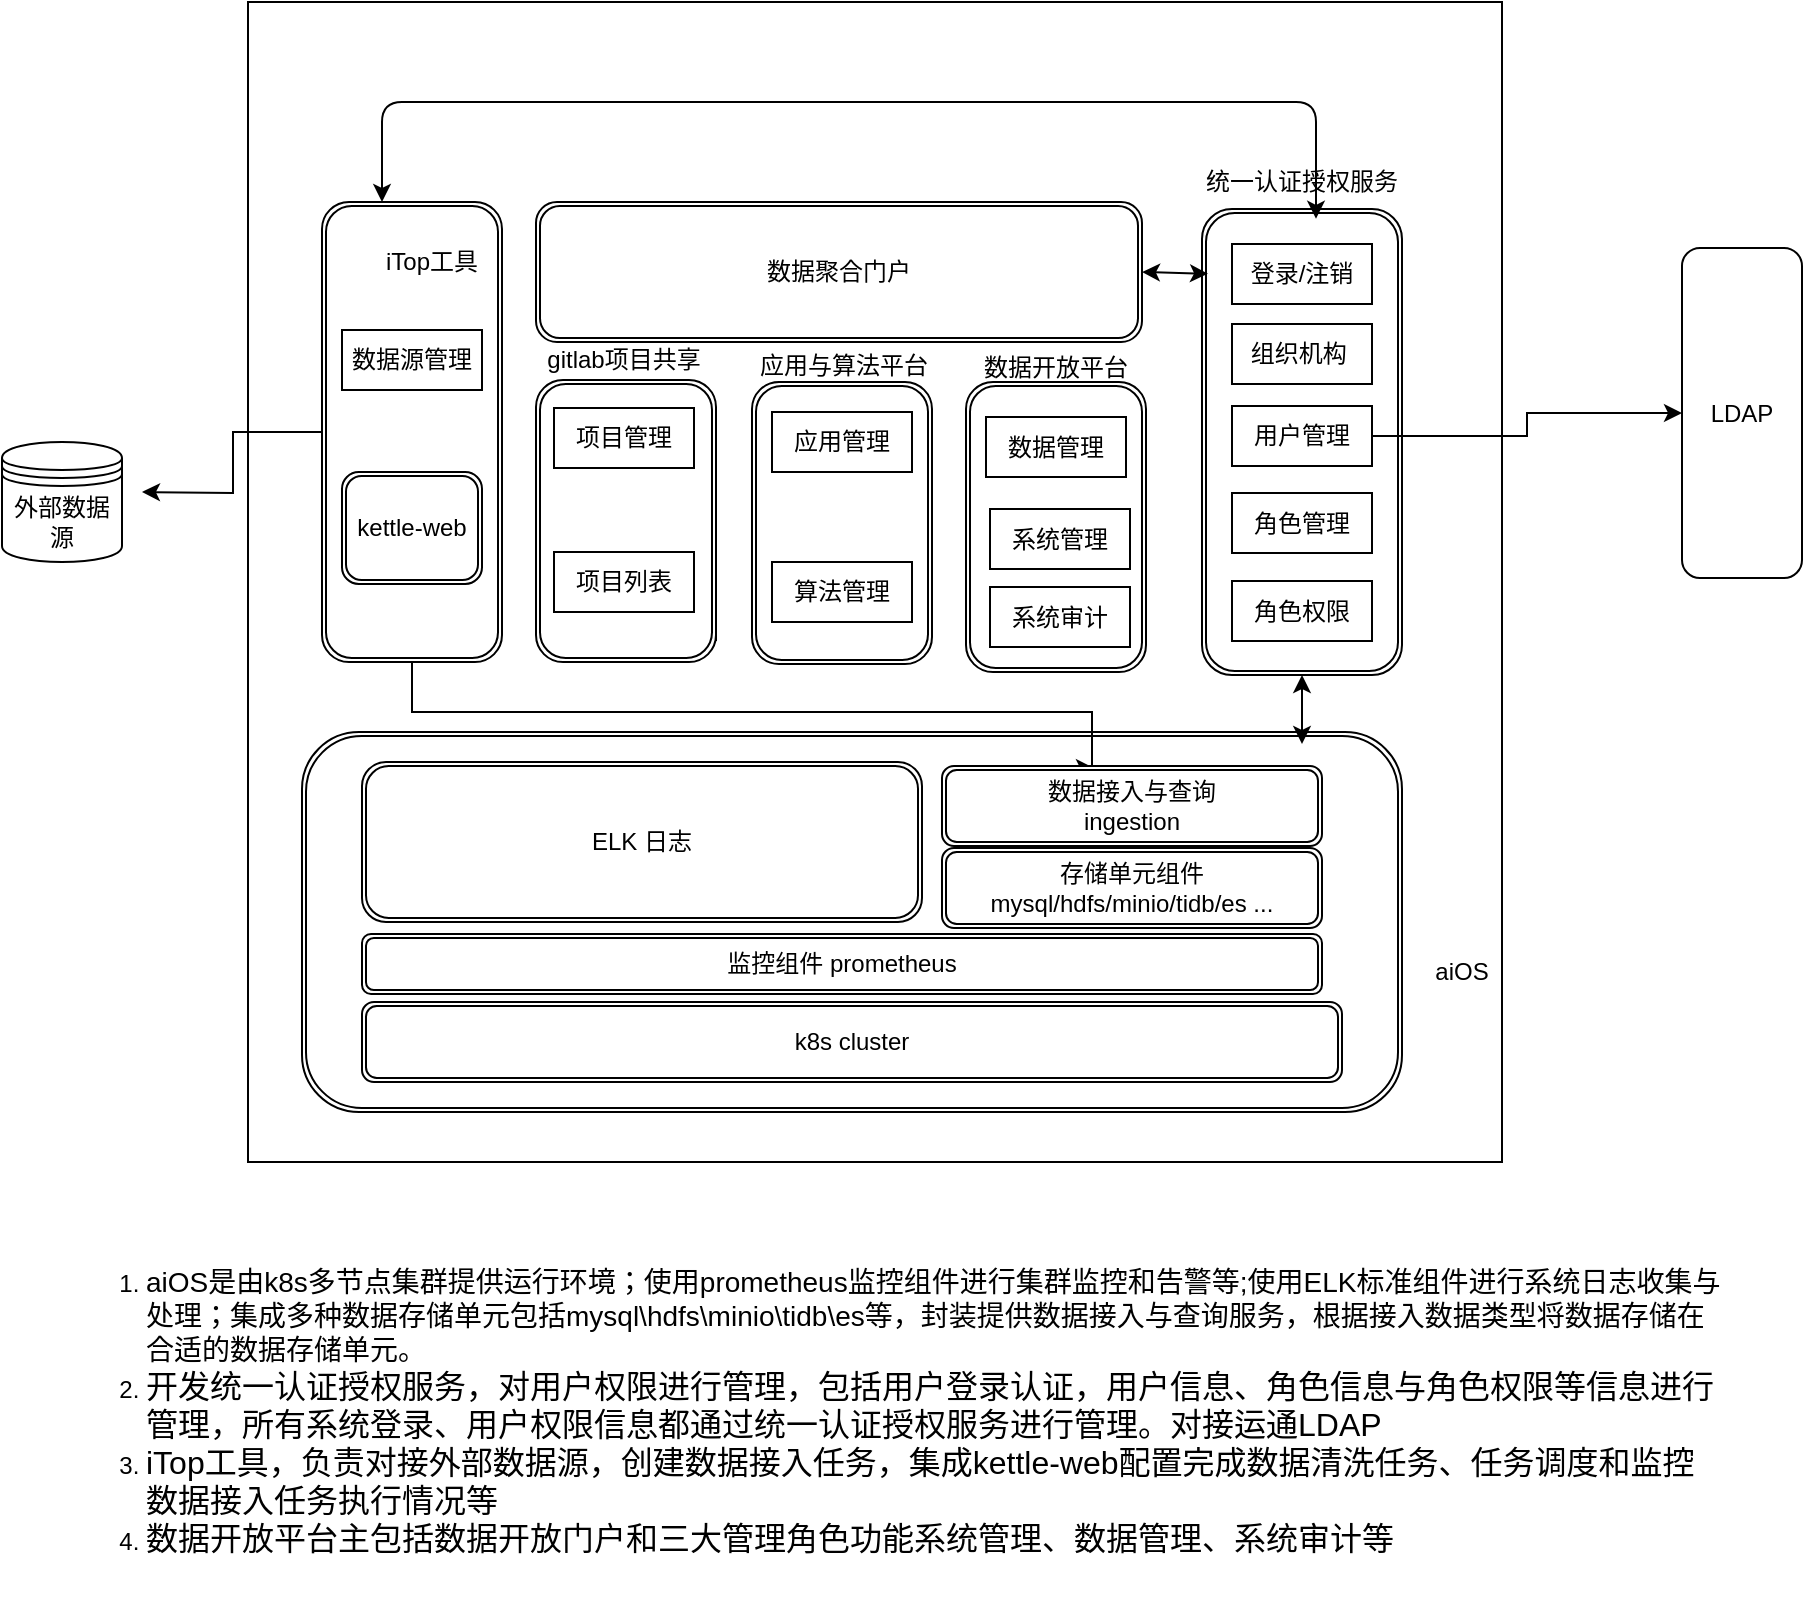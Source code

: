 <mxfile version="14.4.3" type="github">
  <diagram id="kdde09D2nnx4coVuQpx-" name="第 1 页">
    <mxGraphModel dx="1422" dy="794" grid="1" gridSize="10" guides="1" tooltips="1" connect="1" arrows="1" fold="1" page="1" pageScale="1" pageWidth="827" pageHeight="1169" math="0" shadow="0">
      <root>
        <mxCell id="0" />
        <mxCell id="1" parent="0" />
        <mxCell id="gJM25PYip7lrtwRQAck6-2" value="" style="whiteSpace=wrap;html=1;" parent="1" vertex="1">
          <mxGeometry x="143" y="80" width="627" height="580" as="geometry" />
        </mxCell>
        <mxCell id="geDU7SRH2CKQkBY8LNWq-78" value="" style="shape=ext;double=1;rounded=1;whiteSpace=wrap;html=1;" parent="1" vertex="1">
          <mxGeometry x="170" y="445" width="550" height="190" as="geometry" />
        </mxCell>
        <mxCell id="HxBF0iYT7sKtN1toAZas-4" value="" style="shape=ext;double=1;rounded=1;whiteSpace=wrap;html=1;" parent="1" vertex="1">
          <mxGeometry x="395" y="270" width="90" height="141" as="geometry" />
        </mxCell>
        <mxCell id="geDU7SRH2CKQkBY8LNWq-4" value="" style="edgeStyle=orthogonalEdgeStyle;rounded=0;orthogonalLoop=1;jettySize=auto;html=1;" parent="1" source="HxBF0iYT7sKtN1toAZas-5" edge="1">
          <mxGeometry relative="1" as="geometry">
            <mxPoint x="90" y="325" as="targetPoint" />
          </mxGeometry>
        </mxCell>
        <mxCell id="geDU7SRH2CKQkBY8LNWq-81" value="" style="edgeStyle=orthogonalEdgeStyle;rounded=0;orthogonalLoop=1;jettySize=auto;html=1;entryX=0.4;entryY=0.025;entryDx=0;entryDy=0;entryPerimeter=0;" parent="1" source="HxBF0iYT7sKtN1toAZas-5" target="gJM25PYip7lrtwRQAck6-10" edge="1">
          <mxGeometry relative="1" as="geometry">
            <mxPoint x="560" y="470" as="targetPoint" />
            <Array as="points">
              <mxPoint x="225" y="435" />
              <mxPoint x="565" y="435" />
            </Array>
          </mxGeometry>
        </mxCell>
        <mxCell id="HxBF0iYT7sKtN1toAZas-5" value="" style="shape=ext;double=1;rounded=1;whiteSpace=wrap;html=1;" parent="1" vertex="1">
          <mxGeometry x="180" y="180" width="90" height="230" as="geometry" />
        </mxCell>
        <mxCell id="HxBF0iYT7sKtN1toAZas-6" value="k8s cluster" style="shape=ext;double=1;rounded=1;whiteSpace=wrap;html=1;" parent="1" vertex="1">
          <mxGeometry x="200" y="580" width="490" height="40" as="geometry" />
        </mxCell>
        <mxCell id="HxBF0iYT7sKtN1toAZas-7" value="&lt;span style=&quot;color: rgba(0 , 0 , 0 , 0) ; font-family: monospace ; font-size: 0px&quot;&gt;%3CmxGraphModel%3E%3Croot%3E%3CmxCell%20id%3D%220%22%2F%3E%3CmxCell%20id%3D%221%22%20parent%3D%220%22%2F%3E%3CmxCell%20id%3D%222%22%20value%3D%22%E6%95%B0%E6%8D%AE%E9%97%A8%E6%88%B7%22%20style%3D%22rounded%3D0%3BwhiteSpace%3Dwrap%3Bhtml%3D1%3B%22%20vertex%3D%221%22%20parent%3D%221%22%3E%3CmxGeometry%20x%3D%22420%22%20y%3D%22244%22%20width%3D%2270%22%20height%3D%2230%22%20as%3D%22geometry%22%2F%3E%3C%2FmxCell%3E%3C%2Froot%3E%3C%2FmxGraphModel%3E&lt;/span&gt;" style="shape=ext;double=1;rounded=1;whiteSpace=wrap;html=1;" parent="1" vertex="1">
          <mxGeometry x="620" y="183.5" width="100" height="233" as="geometry" />
        </mxCell>
        <mxCell id="gJM25PYip7lrtwRQAck6-3" value="aiOS" style="text;html=1;strokeColor=none;fillColor=none;align=center;verticalAlign=middle;whiteSpace=wrap;rounded=0;" parent="1" vertex="1">
          <mxGeometry x="730" y="550" width="40" height="30" as="geometry" />
        </mxCell>
        <mxCell id="gJM25PYip7lrtwRQAck6-7" value="监控组件 prometheus" style="shape=ext;double=1;rounded=1;whiteSpace=wrap;html=1;" parent="1" vertex="1">
          <mxGeometry x="200" y="546" width="480" height="30" as="geometry" />
        </mxCell>
        <mxCell id="gJM25PYip7lrtwRQAck6-8" value="存储单元组件 &lt;br&gt;mysql/hdfs/minio/tidb/es ..." style="shape=ext;double=1;rounded=1;whiteSpace=wrap;html=1;" parent="1" vertex="1">
          <mxGeometry x="490" y="503" width="190" height="40" as="geometry" />
        </mxCell>
        <mxCell id="gJM25PYip7lrtwRQAck6-10" value="数据接入与查询&lt;br&gt;ingestion" style="shape=ext;double=1;rounded=1;whiteSpace=wrap;html=1;" parent="1" vertex="1">
          <mxGeometry x="490" y="462" width="190" height="40" as="geometry" />
        </mxCell>
        <mxCell id="geDU7SRH2CKQkBY8LNWq-2" value="数据聚合门户" style="shape=ext;double=1;rounded=1;whiteSpace=wrap;html=1;" parent="1" vertex="1">
          <mxGeometry x="287" y="180" width="303" height="70" as="geometry" />
        </mxCell>
        <mxCell id="geDU7SRH2CKQkBY8LNWq-6" value="外部数据源" style="shape=datastore;whiteSpace=wrap;html=1;" parent="1" vertex="1">
          <mxGeometry x="20" y="300" width="60" height="60" as="geometry" />
        </mxCell>
        <mxCell id="geDU7SRH2CKQkBY8LNWq-9" value="" style="endArrow=classic;startArrow=classic;html=1;entryX=0.5;entryY=1;entryDx=0;entryDy=0;" parent="1" target="HxBF0iYT7sKtN1toAZas-7" edge="1">
          <mxGeometry width="50" height="50" relative="1" as="geometry">
            <mxPoint x="670" y="451" as="sourcePoint" />
            <mxPoint x="650" y="410" as="targetPoint" />
          </mxGeometry>
        </mxCell>
        <mxCell id="geDU7SRH2CKQkBY8LNWq-16" value="iTop工具" style="text;html=1;strokeColor=none;fillColor=none;align=center;verticalAlign=middle;whiteSpace=wrap;rounded=0;" parent="1" vertex="1">
          <mxGeometry x="210" y="200" width="50" height="20" as="geometry" />
        </mxCell>
        <mxCell id="geDU7SRH2CKQkBY8LNWq-17" value="&lt;span&gt;kettle-web&lt;/span&gt;" style="shape=ext;double=1;rounded=1;whiteSpace=wrap;html=1;" parent="1" vertex="1">
          <mxGeometry x="190" y="315" width="70" height="56" as="geometry" />
        </mxCell>
        <mxCell id="geDU7SRH2CKQkBY8LNWq-19" value="数据源管理" style="rounded=0;whiteSpace=wrap;html=1;" parent="1" vertex="1">
          <mxGeometry x="190" y="244" width="70" height="30" as="geometry" />
        </mxCell>
        <mxCell id="geDU7SRH2CKQkBY8LNWq-34" value="gitlab项目共享" style="text;html=1;strokeColor=none;fillColor=none;align=center;verticalAlign=middle;whiteSpace=wrap;rounded=0;" parent="1" vertex="1">
          <mxGeometry x="291" y="227.25" width="80" height="63.5" as="geometry" />
        </mxCell>
        <mxCell id="geDU7SRH2CKQkBY8LNWq-35" value="统一认证授权服务" style="text;html=1;strokeColor=none;fillColor=none;align=center;verticalAlign=middle;whiteSpace=wrap;rounded=0;" parent="1" vertex="1">
          <mxGeometry x="620" y="160" width="100" height="20" as="geometry" />
        </mxCell>
        <mxCell id="geDU7SRH2CKQkBY8LNWq-53" value="LDAP" style="rounded=1;whiteSpace=wrap;html=1;" parent="1" vertex="1">
          <mxGeometry x="860" y="203" width="60" height="165" as="geometry" />
        </mxCell>
        <mxCell id="geDU7SRH2CKQkBY8LNWq-55" value="算法管理" style="rounded=0;whiteSpace=wrap;html=1;" parent="1" vertex="1">
          <mxGeometry x="405" y="360" width="70" height="30" as="geometry" />
        </mxCell>
        <mxCell id="geDU7SRH2CKQkBY8LNWq-57" value="应用管理" style="rounded=0;whiteSpace=wrap;html=1;" parent="1" vertex="1">
          <mxGeometry x="405" y="285" width="70" height="30" as="geometry" />
        </mxCell>
        <mxCell id="geDU7SRH2CKQkBY8LNWq-58" value="登录/注销" style="rounded=0;whiteSpace=wrap;html=1;" parent="1" vertex="1">
          <mxGeometry x="635" y="201" width="70" height="30" as="geometry" />
        </mxCell>
        <mxCell id="geDU7SRH2CKQkBY8LNWq-59" value="组织机构&amp;nbsp;" style="rounded=0;whiteSpace=wrap;html=1;" parent="1" vertex="1">
          <mxGeometry x="635" y="241" width="70" height="30" as="geometry" />
        </mxCell>
        <mxCell id="geDU7SRH2CKQkBY8LNWq-60" value="角色管理" style="rounded=0;whiteSpace=wrap;html=1;" parent="1" vertex="1">
          <mxGeometry x="635" y="325.5" width="70" height="30" as="geometry" />
        </mxCell>
        <mxCell id="geDU7SRH2CKQkBY8LNWq-61" value="角色权限" style="rounded=0;whiteSpace=wrap;html=1;" parent="1" vertex="1">
          <mxGeometry x="635" y="369.5" width="70" height="30" as="geometry" />
        </mxCell>
        <mxCell id="geDU7SRH2CKQkBY8LNWq-67" style="edgeStyle=orthogonalEdgeStyle;rounded=0;orthogonalLoop=1;jettySize=auto;html=1;entryX=0;entryY=0.5;entryDx=0;entryDy=0;" parent="1" source="geDU7SRH2CKQkBY8LNWq-64" target="geDU7SRH2CKQkBY8LNWq-53" edge="1">
          <mxGeometry relative="1" as="geometry" />
        </mxCell>
        <mxCell id="geDU7SRH2CKQkBY8LNWq-64" value="用户管理" style="rounded=0;whiteSpace=wrap;html=1;" parent="1" vertex="1">
          <mxGeometry x="635" y="282" width="70" height="30" as="geometry" />
        </mxCell>
        <mxCell id="geDU7SRH2CKQkBY8LNWq-72" value="&lt;ol&gt;&lt;li&gt;&lt;font style=&quot;font-size: 14px&quot;&gt;aiOS是由k8s多节点集群提供运行环境；使用prometheus监控组件进行集群监控和告警等;使用ELK标准组件进行系统日志收集与处理；集成多种数据存储单元包括mysql\hdfs\minio\tidb\es等，封装提供数据接入与查询服务，根据接入数据类型将数据存储在合适的数据存储单元。&lt;/font&gt;&lt;/li&gt;&lt;li&gt;&lt;font size=&quot;3&quot;&gt;开发统一认证授权服务，对用户权限进行管理，包括用户登录认证，用户信息、角色信息与角色权限等信息进行管理，所有系统登录、用户权限信息都通过统一认证授权服务进行管理。对接运通LDAP&lt;/font&gt;&lt;/li&gt;&lt;li&gt;&lt;font size=&quot;3&quot;&gt;iTop工具，负责对接外部数据源，创建数据接入任务，集成kettle-web配置完成数据清洗任务、任务调度和监控数据接入任务执行情况等&lt;/font&gt;&lt;/li&gt;&lt;li&gt;&lt;font size=&quot;3&quot;&gt;数据开放平台主包括数据开放门户和三大管理角色功能系统管理、数据管理、系统审计等&lt;/font&gt;&lt;/li&gt;&lt;/ol&gt;" style="text;strokeColor=none;fillColor=none;html=1;whiteSpace=wrap;verticalAlign=middle;overflow=hidden;" parent="1" vertex="1">
          <mxGeometry x="50" y="690" width="830" height="190" as="geometry" />
        </mxCell>
        <mxCell id="geDU7SRH2CKQkBY8LNWq-75" value="" style="endArrow=classic;startArrow=classic;html=1;entryX=0.57;entryY=0.021;entryDx=0;entryDy=0;entryPerimeter=0;" parent="1" target="HxBF0iYT7sKtN1toAZas-7" edge="1">
          <mxGeometry width="50" height="50" relative="1" as="geometry">
            <mxPoint x="210" y="180" as="sourcePoint" />
            <mxPoint x="626" y="181.893" as="targetPoint" />
            <Array as="points">
              <mxPoint x="210" y="130" />
              <mxPoint x="677" y="130" />
            </Array>
          </mxGeometry>
        </mxCell>
        <mxCell id="geDU7SRH2CKQkBY8LNWq-79" value="" style="endArrow=classic;startArrow=classic;html=1;entryX=0.702;entryY=0.414;entryDx=0;entryDy=0;entryPerimeter=0;" parent="1" edge="1">
          <mxGeometry width="50" height="50" relative="1" as="geometry">
            <mxPoint x="505" y="320" as="sourcePoint" />
            <mxPoint x="565.16" y="320.12" as="targetPoint" />
            <Array as="points">
              <mxPoint x="525" y="320" />
              <mxPoint x="545" y="320" />
            </Array>
          </mxGeometry>
        </mxCell>
        <mxCell id="1_QTvi83UHLUyv5DnF4K-3" value="" style="shape=ext;double=1;rounded=1;whiteSpace=wrap;html=1;" vertex="1" parent="1">
          <mxGeometry x="502" y="270" width="90" height="145" as="geometry" />
        </mxCell>
        <mxCell id="1_QTvi83UHLUyv5DnF4K-4" value="系统审计" style="rounded=0;whiteSpace=wrap;html=1;" vertex="1" parent="1">
          <mxGeometry x="514" y="372.5" width="70" height="30" as="geometry" />
        </mxCell>
        <mxCell id="1_QTvi83UHLUyv5DnF4K-5" value="数据管理" style="rounded=0;whiteSpace=wrap;html=1;" vertex="1" parent="1">
          <mxGeometry x="512" y="287.5" width="70" height="30" as="geometry" />
        </mxCell>
        <mxCell id="1_QTvi83UHLUyv5DnF4K-6" value="系统管理" style="rounded=0;whiteSpace=wrap;html=1;" vertex="1" parent="1">
          <mxGeometry x="514" y="333.5" width="70" height="30" as="geometry" />
        </mxCell>
        <mxCell id="1_QTvi83UHLUyv5DnF4K-13" value="系统管理" style="rounded=0;whiteSpace=wrap;html=1;" vertex="1" parent="1">
          <mxGeometry x="305" y="284" width="70" height="30" as="geometry" />
        </mxCell>
        <mxCell id="1_QTvi83UHLUyv5DnF4K-14" value="数据管理" style="rounded=0;whiteSpace=wrap;html=1;" vertex="1" parent="1">
          <mxGeometry x="307" y="330" width="70" height="30" as="geometry" />
        </mxCell>
        <mxCell id="1_QTvi83UHLUyv5DnF4K-15" value="系统审计" style="rounded=0;whiteSpace=wrap;html=1;" vertex="1" parent="1">
          <mxGeometry x="307" y="369" width="70" height="30" as="geometry" />
        </mxCell>
        <mxCell id="1_QTvi83UHLUyv5DnF4K-16" value="" style="shape=ext;double=1;rounded=1;whiteSpace=wrap;html=1;" vertex="1" parent="1">
          <mxGeometry x="287" y="269" width="90" height="141" as="geometry" />
        </mxCell>
        <mxCell id="1_QTvi83UHLUyv5DnF4K-17" value="项目管理" style="rounded=0;whiteSpace=wrap;html=1;" vertex="1" parent="1">
          <mxGeometry x="296" y="283" width="70" height="30" as="geometry" />
        </mxCell>
        <mxCell id="1_QTvi83UHLUyv5DnF4K-18" value="项目列表" style="rounded=0;whiteSpace=wrap;html=1;" vertex="1" parent="1">
          <mxGeometry x="296" y="355" width="70" height="30" as="geometry" />
        </mxCell>
        <mxCell id="1_QTvi83UHLUyv5DnF4K-28" value="应用与算法平台" style="text;html=1;strokeColor=none;fillColor=none;align=center;verticalAlign=middle;whiteSpace=wrap;rounded=0;" vertex="1" parent="1">
          <mxGeometry x="396" y="230" width="90" height="63.5" as="geometry" />
        </mxCell>
        <mxCell id="1_QTvi83UHLUyv5DnF4K-29" value="数据开放平台" style="text;html=1;strokeColor=none;fillColor=none;align=center;verticalAlign=middle;whiteSpace=wrap;rounded=0;" vertex="1" parent="1">
          <mxGeometry x="507" y="231" width="80" height="63.5" as="geometry" />
        </mxCell>
        <mxCell id="1_QTvi83UHLUyv5DnF4K-30" value="" style="endArrow=classic;startArrow=classic;html=1;entryX=0.03;entryY=0.139;entryDx=0;entryDy=0;entryPerimeter=0;exitX=1;exitY=0.5;exitDx=0;exitDy=0;" edge="1" parent="1" source="geDU7SRH2CKQkBY8LNWq-2" target="HxBF0iYT7sKtN1toAZas-7">
          <mxGeometry width="50" height="50" relative="1" as="geometry">
            <mxPoint x="587" y="231" as="sourcePoint" />
            <mxPoint x="637" y="181" as="targetPoint" />
          </mxGeometry>
        </mxCell>
        <mxCell id="1_QTvi83UHLUyv5DnF4K-31" value="ELK 日志" style="shape=ext;double=1;rounded=1;whiteSpace=wrap;html=1;" vertex="1" parent="1">
          <mxGeometry x="200" y="460" width="280" height="80" as="geometry" />
        </mxCell>
      </root>
    </mxGraphModel>
  </diagram>
</mxfile>
